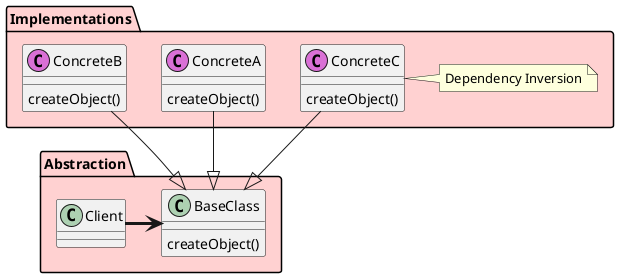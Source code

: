 @startuml

package "Abstraction" #ffd1d1 {

Class Client
 
Class "BaseClass" as baseClass {
	createObject()
}
	
}
package "Implementations" #ffd1d1 {
	
	Class "ConcreteA" as a << (C,orchid)  >> {
		createObject()
	}
	Class "ConcreteB" as b << (C,orchid)  >> {
		createObject()
	}
	Class "ConcreteC" as c << (C,orchid)  >> {
		createObject()
	}
	
	note right
		Dependency Inversion
	end note
}

	
Client-[thickness=3]>baseClass
a--|>baseClass
b--|>baseClass
c--|>baseClass


@enduml